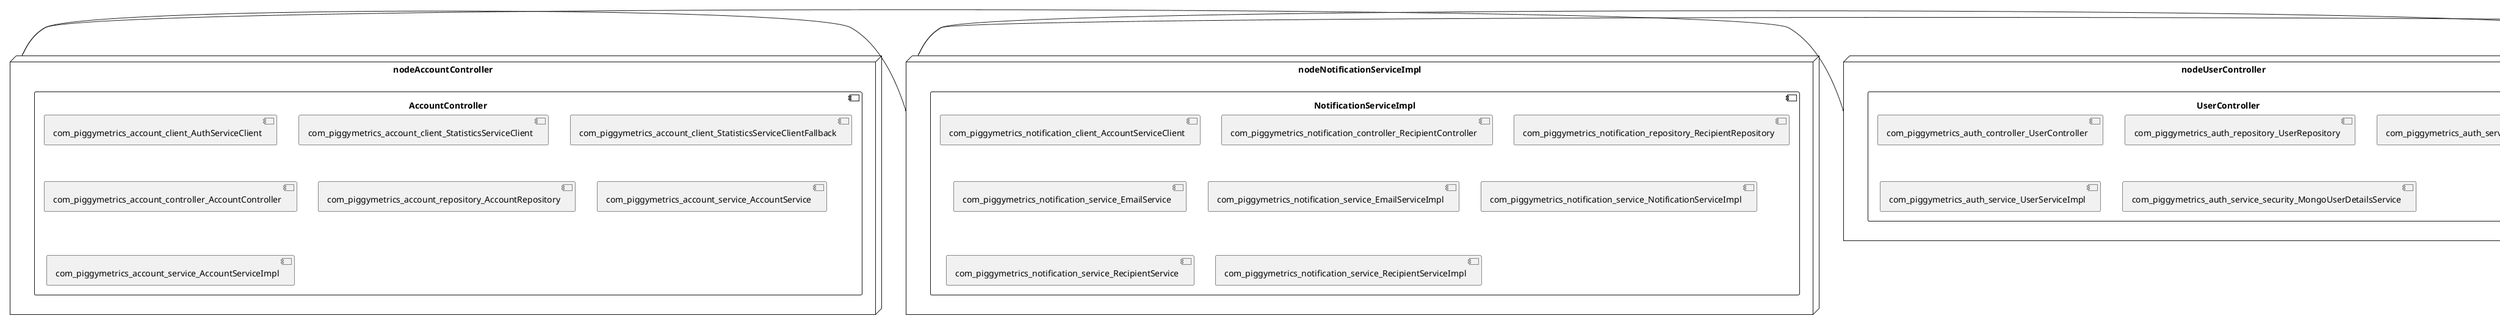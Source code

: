 @startuml
skinparam fixCircleLabelOverlapping true
skinparam componentStyle uml2
node nodeAccountController {
component AccountController {
[com_piggymetrics_account_client_AuthServiceClient] [[sqshq-piggymetrics.system#_5dFlwMVdEe6GZrszU9D29g]]
[com_piggymetrics_account_client_StatisticsServiceClient] [[sqshq-piggymetrics.system#_5dFlwMVdEe6GZrszU9D29g]]
[com_piggymetrics_account_client_StatisticsServiceClientFallback] [[sqshq-piggymetrics.system#_5dFlwMVdEe6GZrszU9D29g]]
[com_piggymetrics_account_controller_AccountController] [[sqshq-piggymetrics.system#_5dFlwMVdEe6GZrszU9D29g]]
[com_piggymetrics_account_repository_AccountRepository] [[sqshq-piggymetrics.system#_5dFlwMVdEe6GZrszU9D29g]]
[com_piggymetrics_account_service_AccountService] [[sqshq-piggymetrics.system#_5dFlwMVdEe6GZrszU9D29g]]
[com_piggymetrics_account_service_AccountServiceImpl] [[sqshq-piggymetrics.system#_5dFlwMVdEe6GZrszU9D29g]]
}
}
node nodeExchangeRatesServiceImpl {
component ExchangeRatesServiceImpl {
[com_piggymetrics_statistics_client_ExchangeRatesClient] [[sqshq-piggymetrics.system#_5dFlwMVdEe6GZrszU9D29g]]
[com_piggymetrics_statistics_client_ExchangeRatesClientFallback] [[sqshq-piggymetrics.system#_5dFlwMVdEe6GZrszU9D29g]]
[com_piggymetrics_statistics_controller_StatisticsController] [[sqshq-piggymetrics.system#_5dFlwMVdEe6GZrszU9D29g]]
[com_piggymetrics_statistics_repository_DataPointRepository] [[sqshq-piggymetrics.system#_5dFlwMVdEe6GZrszU9D29g]]
[com_piggymetrics_statistics_service_ExchangeRatesService] [[sqshq-piggymetrics.system#_5dFlwMVdEe6GZrszU9D29g]]
[com_piggymetrics_statistics_service_ExchangeRatesServiceImpl] [[sqshq-piggymetrics.system#_5dFlwMVdEe6GZrszU9D29g]]
[com_piggymetrics_statistics_service_StatisticsService] [[sqshq-piggymetrics.system#_5dFlwMVdEe6GZrszU9D29g]]
[com_piggymetrics_statistics_service_StatisticsServiceImpl] [[sqshq-piggymetrics.system#_5dFlwMVdEe6GZrszU9D29g]]
}
}
node nodeNotificationServiceImpl {
component NotificationServiceImpl {
[com_piggymetrics_notification_client_AccountServiceClient] [[sqshq-piggymetrics.system#_5dFlwMVdEe6GZrszU9D29g]]
[com_piggymetrics_notification_controller_RecipientController] [[sqshq-piggymetrics.system#_5dFlwMVdEe6GZrszU9D29g]]
[com_piggymetrics_notification_repository_RecipientRepository] [[sqshq-piggymetrics.system#_5dFlwMVdEe6GZrszU9D29g]]
[com_piggymetrics_notification_service_EmailService] [[sqshq-piggymetrics.system#_5dFlwMVdEe6GZrszU9D29g]]
[com_piggymetrics_notification_service_EmailServiceImpl] [[sqshq-piggymetrics.system#_5dFlwMVdEe6GZrszU9D29g]]
[com_piggymetrics_notification_service_NotificationServiceImpl] [[sqshq-piggymetrics.system#_5dFlwMVdEe6GZrszU9D29g]]
[com_piggymetrics_notification_service_RecipientService] [[sqshq-piggymetrics.system#_5dFlwMVdEe6GZrszU9D29g]]
[com_piggymetrics_notification_service_RecipientServiceImpl] [[sqshq-piggymetrics.system#_5dFlwMVdEe6GZrszU9D29g]]
}
}
node nodeUserController {
component UserController {
[com_piggymetrics_auth_controller_UserController] [[sqshq-piggymetrics.system#_5dFlwMVdEe6GZrszU9D29g]]
[com_piggymetrics_auth_repository_UserRepository] [[sqshq-piggymetrics.system#_5dFlwMVdEe6GZrszU9D29g]]
[com_piggymetrics_auth_service_UserService] [[sqshq-piggymetrics.system#_5dFlwMVdEe6GZrszU9D29g]]
[com_piggymetrics_auth_service_UserServiceImpl] [[sqshq-piggymetrics.system#_5dFlwMVdEe6GZrszU9D29g]]
[com_piggymetrics_auth_service_security_MongoUserDetailsService] [[sqshq-piggymetrics.system#_5dFlwMVdEe6GZrszU9D29g]]
}
}
node nodecom_piggymetrics_notification_service_Environment_Provider {
[com_piggymetrics_notification_service_Environment_Provider] [[sqshq-piggymetrics.system#_5dFlwMVdEe6GZrszU9D29g]]
}
node nodecom_piggymetrics_notification_service_JavaMailSender_Provider {
[com_piggymetrics_notification_service_JavaMailSender_Provider] [[sqshq-piggymetrics.system#_5dFlwMVdEe6GZrszU9D29g]]
}
node noderates_client_latest_Provider {
[rates_client_latest_Provider] [[sqshq-piggymetrics.system#_5dFlwMVdEe6GZrszU9D29g]]
}
[nodeAccountController] - [nodeNotificationServiceImpl]
[nodeUserController] - [nodeAccountController]
[nodecom_piggymetrics_notification_service_Environment_Provider] - [nodeNotificationServiceImpl]
[nodecom_piggymetrics_notification_service_JavaMailSender_Provider] - [nodeNotificationServiceImpl]
[noderates_client_latest_Provider] - [nodeExchangeRatesServiceImpl]

@enduml
